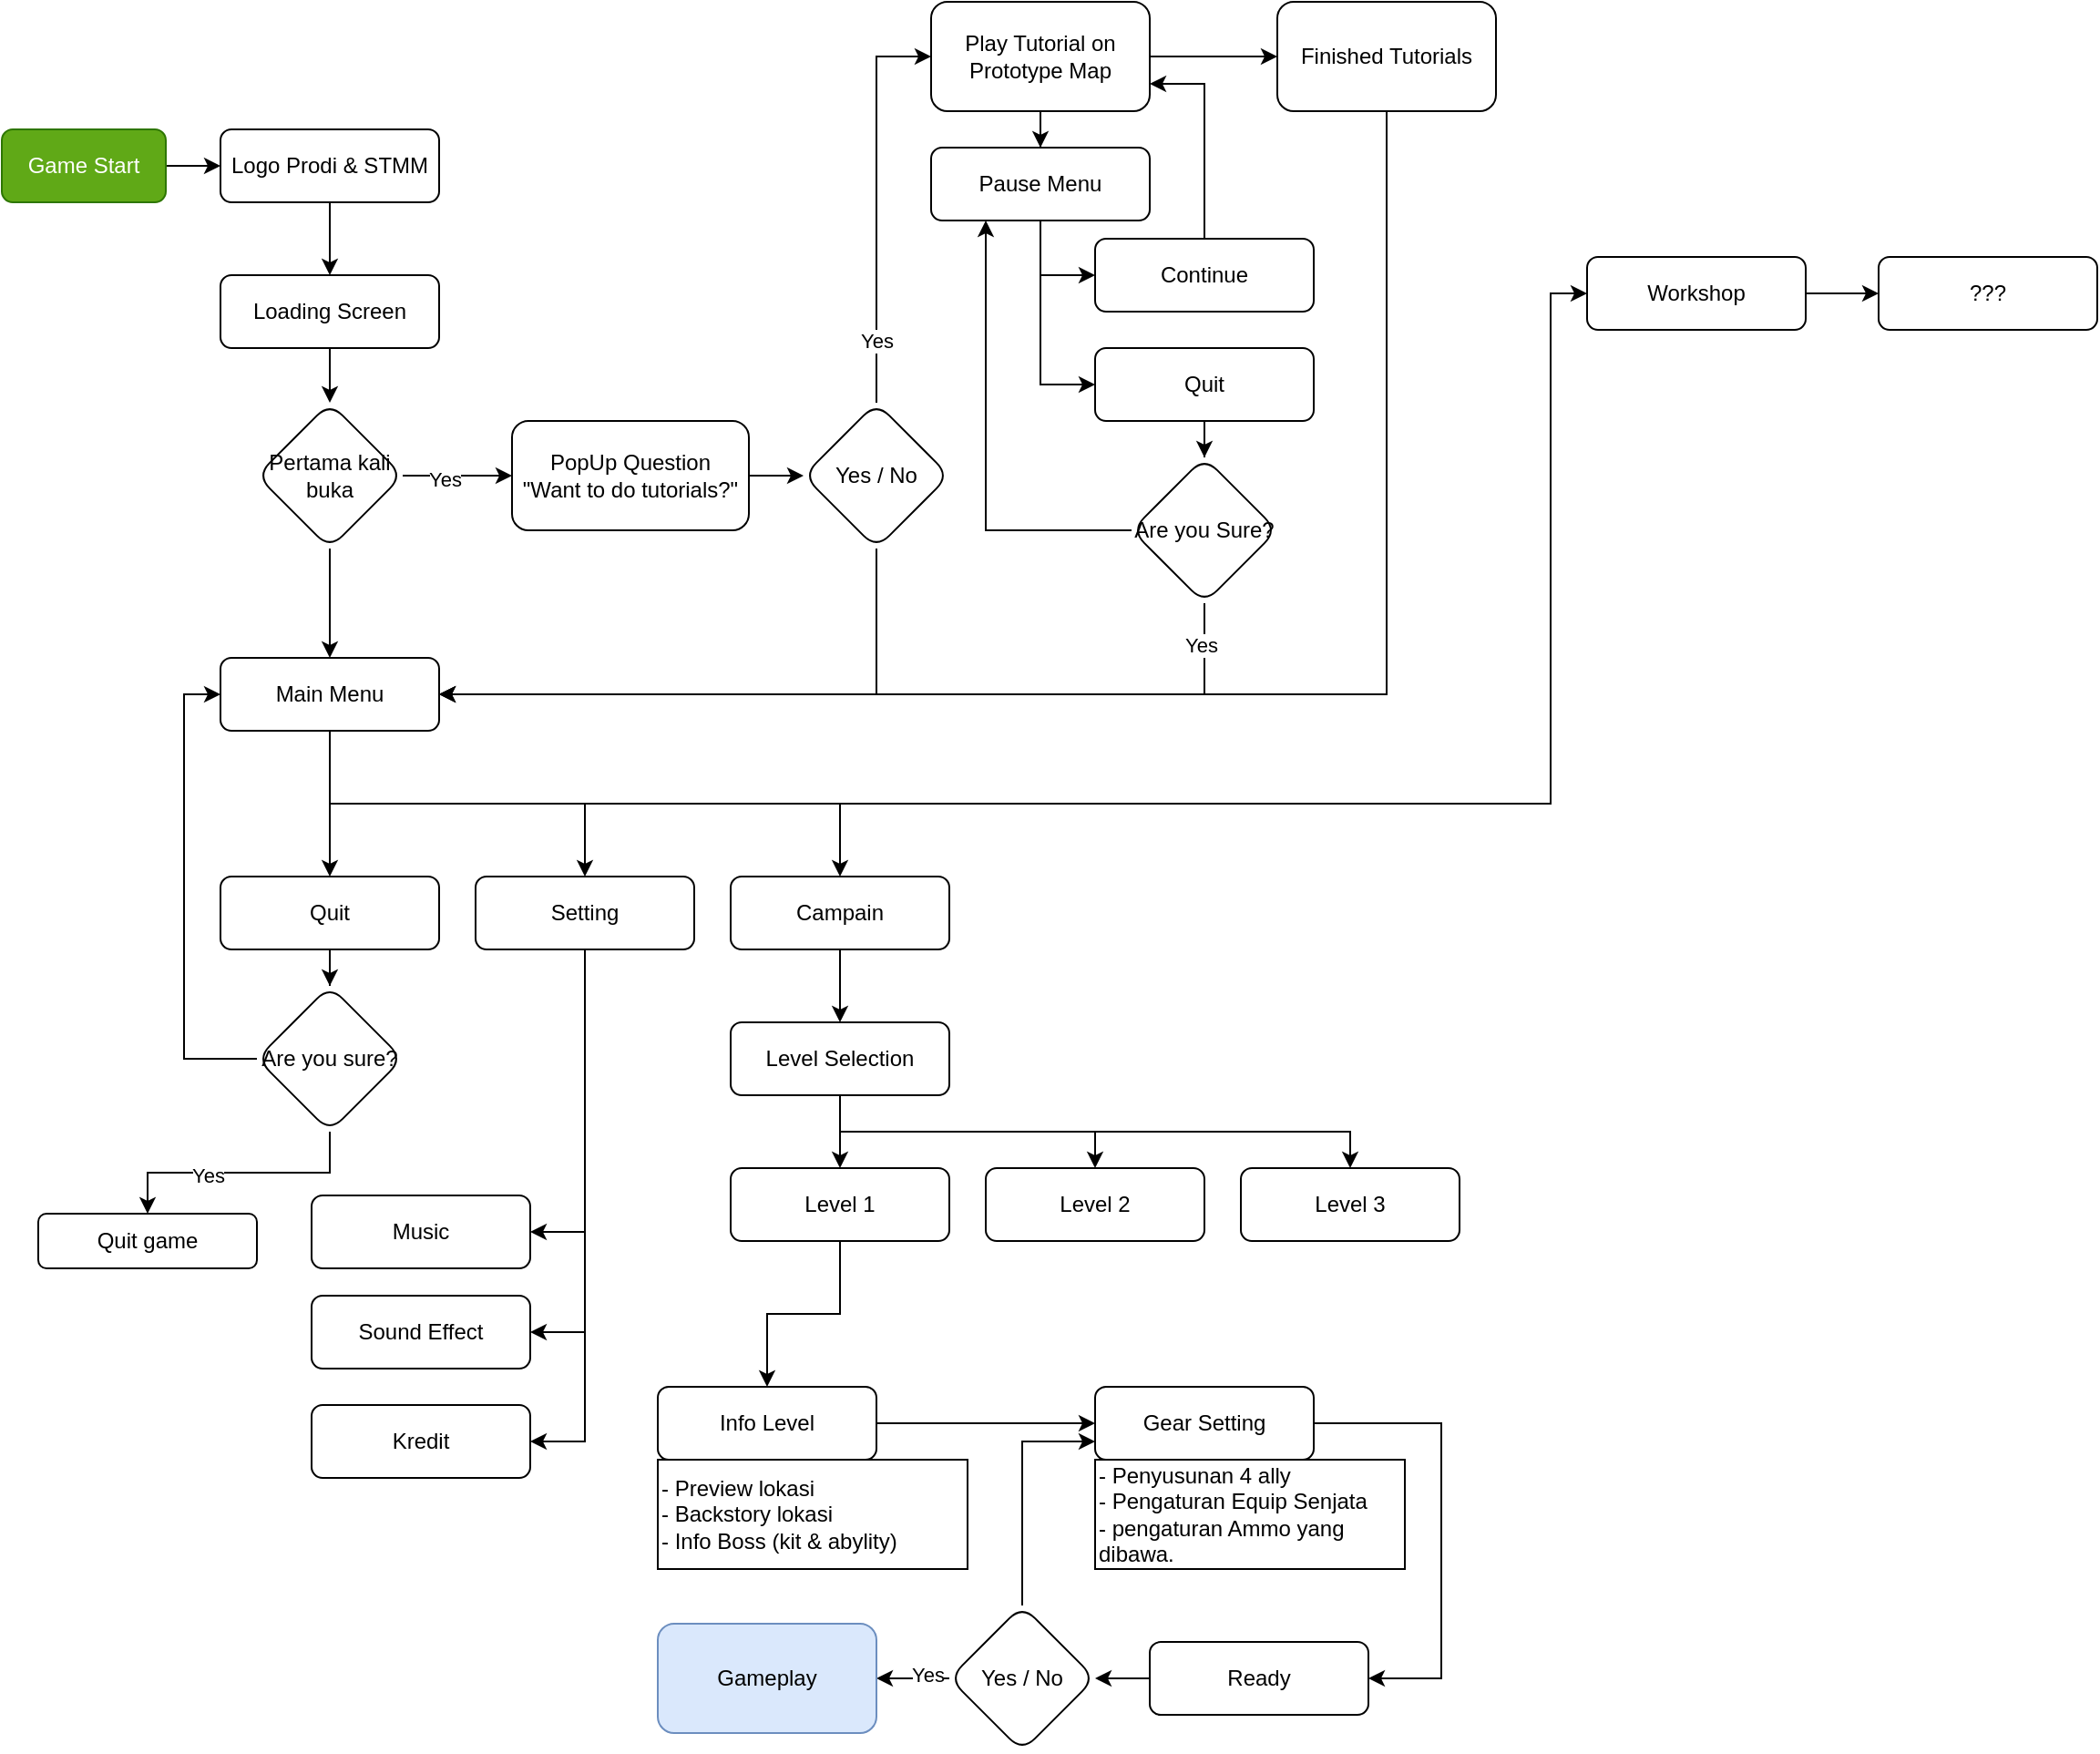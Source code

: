 <mxfile version="21.6.5" type="github">
  <diagram id="C5RBs43oDa-KdzZeNtuy" name="Page-1">
    <mxGraphModel dx="880" dy="462" grid="1" gridSize="10" guides="1" tooltips="1" connect="1" arrows="1" fold="1" page="1" pageScale="1" pageWidth="827" pageHeight="1169" math="0" shadow="0">
      <root>
        <mxCell id="WIyWlLk6GJQsqaUBKTNV-0" />
        <mxCell id="WIyWlLk6GJQsqaUBKTNV-1" parent="WIyWlLk6GJQsqaUBKTNV-0" />
        <mxCell id="AFjkLE0SlQJJLJoKXEfr-59" value="" style="edgeStyle=orthogonalEdgeStyle;rounded=0;orthogonalLoop=1;jettySize=auto;html=1;" edge="1" parent="WIyWlLk6GJQsqaUBKTNV-1" source="WIyWlLk6GJQsqaUBKTNV-3" target="AFjkLE0SlQJJLJoKXEfr-1">
          <mxGeometry relative="1" as="geometry" />
        </mxCell>
        <mxCell id="WIyWlLk6GJQsqaUBKTNV-3" value="Game Start&lt;br&gt;" style="rounded=1;whiteSpace=wrap;html=1;fontSize=12;glass=0;strokeWidth=1;shadow=0;fillColor=#60a917;strokeColor=#2D7600;fontColor=#ffffff;" parent="WIyWlLk6GJQsqaUBKTNV-1" vertex="1">
          <mxGeometry y="90" width="90" height="40" as="geometry" />
        </mxCell>
        <mxCell id="AFjkLE0SlQJJLJoKXEfr-4" value="" style="edgeStyle=orthogonalEdgeStyle;rounded=0;orthogonalLoop=1;jettySize=auto;html=1;" edge="1" parent="WIyWlLk6GJQsqaUBKTNV-1" source="AFjkLE0SlQJJLJoKXEfr-1" target="AFjkLE0SlQJJLJoKXEfr-3">
          <mxGeometry relative="1" as="geometry" />
        </mxCell>
        <mxCell id="AFjkLE0SlQJJLJoKXEfr-1" value="Logo Prodi &amp;amp; STMM" style="rounded=1;whiteSpace=wrap;html=1;fontSize=12;glass=0;strokeWidth=1;shadow=0;" vertex="1" parent="WIyWlLk6GJQsqaUBKTNV-1">
          <mxGeometry x="120" y="90" width="120" height="40" as="geometry" />
        </mxCell>
        <mxCell id="AFjkLE0SlQJJLJoKXEfr-58" value="" style="edgeStyle=orthogonalEdgeStyle;rounded=0;orthogonalLoop=1;jettySize=auto;html=1;" edge="1" parent="WIyWlLk6GJQsqaUBKTNV-1" source="AFjkLE0SlQJJLJoKXEfr-3" target="AFjkLE0SlQJJLJoKXEfr-57">
          <mxGeometry relative="1" as="geometry" />
        </mxCell>
        <mxCell id="AFjkLE0SlQJJLJoKXEfr-3" value="Loading Screen" style="rounded=1;whiteSpace=wrap;html=1;fontSize=12;glass=0;strokeWidth=1;shadow=0;" vertex="1" parent="WIyWlLk6GJQsqaUBKTNV-1">
          <mxGeometry x="120" y="170" width="120" height="40" as="geometry" />
        </mxCell>
        <mxCell id="AFjkLE0SlQJJLJoKXEfr-23" style="edgeStyle=orthogonalEdgeStyle;rounded=0;orthogonalLoop=1;jettySize=auto;html=1;exitX=0.5;exitY=1;exitDx=0;exitDy=0;" edge="1" parent="WIyWlLk6GJQsqaUBKTNV-1" source="AFjkLE0SlQJJLJoKXEfr-5" target="AFjkLE0SlQJJLJoKXEfr-10">
          <mxGeometry relative="1" as="geometry" />
        </mxCell>
        <mxCell id="AFjkLE0SlQJJLJoKXEfr-24" style="edgeStyle=orthogonalEdgeStyle;rounded=0;orthogonalLoop=1;jettySize=auto;html=1;exitX=0.5;exitY=1;exitDx=0;exitDy=0;" edge="1" parent="WIyWlLk6GJQsqaUBKTNV-1" source="AFjkLE0SlQJJLJoKXEfr-5" target="AFjkLE0SlQJJLJoKXEfr-7">
          <mxGeometry relative="1" as="geometry" />
        </mxCell>
        <mxCell id="AFjkLE0SlQJJLJoKXEfr-25" style="edgeStyle=orthogonalEdgeStyle;rounded=0;orthogonalLoop=1;jettySize=auto;html=1;exitX=0.5;exitY=1;exitDx=0;exitDy=0;entryX=0.5;entryY=0;entryDx=0;entryDy=0;" edge="1" parent="WIyWlLk6GJQsqaUBKTNV-1" source="AFjkLE0SlQJJLJoKXEfr-5" target="AFjkLE0SlQJJLJoKXEfr-9">
          <mxGeometry relative="1" as="geometry" />
        </mxCell>
        <mxCell id="AFjkLE0SlQJJLJoKXEfr-103" style="edgeStyle=orthogonalEdgeStyle;rounded=0;orthogonalLoop=1;jettySize=auto;html=1;exitX=0.5;exitY=1;exitDx=0;exitDy=0;entryX=0;entryY=0.5;entryDx=0;entryDy=0;" edge="1" parent="WIyWlLk6GJQsqaUBKTNV-1" source="AFjkLE0SlQJJLJoKXEfr-5" target="AFjkLE0SlQJJLJoKXEfr-46">
          <mxGeometry relative="1" as="geometry">
            <Array as="points">
              <mxPoint x="180" y="460" />
              <mxPoint x="850" y="460" />
              <mxPoint x="850" y="180" />
            </Array>
          </mxGeometry>
        </mxCell>
        <mxCell id="AFjkLE0SlQJJLJoKXEfr-5" value="Main Menu" style="rounded=1;whiteSpace=wrap;html=1;fontSize=12;glass=0;strokeWidth=1;shadow=0;" vertex="1" parent="WIyWlLk6GJQsqaUBKTNV-1">
          <mxGeometry x="120" y="380" width="120" height="40" as="geometry" />
        </mxCell>
        <mxCell id="AFjkLE0SlQJJLJoKXEfr-35" value="" style="edgeStyle=orthogonalEdgeStyle;rounded=0;orthogonalLoop=1;jettySize=auto;html=1;entryX=1;entryY=0.5;entryDx=0;entryDy=0;" edge="1" parent="WIyWlLk6GJQsqaUBKTNV-1" source="AFjkLE0SlQJJLJoKXEfr-7" target="AFjkLE0SlQJJLJoKXEfr-34">
          <mxGeometry relative="1" as="geometry" />
        </mxCell>
        <mxCell id="AFjkLE0SlQJJLJoKXEfr-38" style="edgeStyle=orthogonalEdgeStyle;rounded=0;orthogonalLoop=1;jettySize=auto;html=1;exitX=0.5;exitY=1;exitDx=0;exitDy=0;entryX=1;entryY=0.5;entryDx=0;entryDy=0;" edge="1" parent="WIyWlLk6GJQsqaUBKTNV-1" source="AFjkLE0SlQJJLJoKXEfr-7" target="AFjkLE0SlQJJLJoKXEfr-36">
          <mxGeometry relative="1" as="geometry" />
        </mxCell>
        <mxCell id="AFjkLE0SlQJJLJoKXEfr-39" style="edgeStyle=orthogonalEdgeStyle;rounded=0;orthogonalLoop=1;jettySize=auto;html=1;exitX=0.5;exitY=1;exitDx=0;exitDy=0;entryX=1;entryY=0.5;entryDx=0;entryDy=0;" edge="1" parent="WIyWlLk6GJQsqaUBKTNV-1" source="AFjkLE0SlQJJLJoKXEfr-7" target="AFjkLE0SlQJJLJoKXEfr-37">
          <mxGeometry relative="1" as="geometry" />
        </mxCell>
        <mxCell id="AFjkLE0SlQJJLJoKXEfr-7" value="Setting" style="rounded=1;whiteSpace=wrap;html=1;fontSize=12;glass=0;strokeWidth=1;shadow=0;" vertex="1" parent="WIyWlLk6GJQsqaUBKTNV-1">
          <mxGeometry x="260" y="500" width="120" height="40" as="geometry" />
        </mxCell>
        <mxCell id="AFjkLE0SlQJJLJoKXEfr-12" value="" style="edgeStyle=orthogonalEdgeStyle;rounded=0;orthogonalLoop=1;jettySize=auto;html=1;" edge="1" parent="WIyWlLk6GJQsqaUBKTNV-1" source="AFjkLE0SlQJJLJoKXEfr-9" target="AFjkLE0SlQJJLJoKXEfr-11">
          <mxGeometry relative="1" as="geometry" />
        </mxCell>
        <mxCell id="AFjkLE0SlQJJLJoKXEfr-9" value="Campain" style="rounded=1;whiteSpace=wrap;html=1;fontSize=12;glass=0;strokeWidth=1;shadow=0;" vertex="1" parent="WIyWlLk6GJQsqaUBKTNV-1">
          <mxGeometry x="400" y="500" width="120" height="40" as="geometry" />
        </mxCell>
        <mxCell id="AFjkLE0SlQJJLJoKXEfr-18" value="" style="edgeStyle=orthogonalEdgeStyle;rounded=0;orthogonalLoop=1;jettySize=auto;html=1;" edge="1" parent="WIyWlLk6GJQsqaUBKTNV-1" source="AFjkLE0SlQJJLJoKXEfr-10" target="AFjkLE0SlQJJLJoKXEfr-17">
          <mxGeometry relative="1" as="geometry" />
        </mxCell>
        <mxCell id="AFjkLE0SlQJJLJoKXEfr-10" value="Quit" style="rounded=1;whiteSpace=wrap;html=1;fontSize=12;glass=0;strokeWidth=1;shadow=0;" vertex="1" parent="WIyWlLk6GJQsqaUBKTNV-1">
          <mxGeometry x="120" y="500" width="120" height="40" as="geometry" />
        </mxCell>
        <mxCell id="AFjkLE0SlQJJLJoKXEfr-14" value="" style="edgeStyle=orthogonalEdgeStyle;rounded=0;orthogonalLoop=1;jettySize=auto;html=1;" edge="1" parent="WIyWlLk6GJQsqaUBKTNV-1" source="AFjkLE0SlQJJLJoKXEfr-11" target="AFjkLE0SlQJJLJoKXEfr-13">
          <mxGeometry relative="1" as="geometry" />
        </mxCell>
        <mxCell id="AFjkLE0SlQJJLJoKXEfr-41" style="edgeStyle=orthogonalEdgeStyle;rounded=0;orthogonalLoop=1;jettySize=auto;html=1;exitX=0.5;exitY=1;exitDx=0;exitDy=0;entryX=0.5;entryY=0;entryDx=0;entryDy=0;" edge="1" parent="WIyWlLk6GJQsqaUBKTNV-1" source="AFjkLE0SlQJJLJoKXEfr-11" target="AFjkLE0SlQJJLJoKXEfr-40">
          <mxGeometry relative="1" as="geometry" />
        </mxCell>
        <mxCell id="AFjkLE0SlQJJLJoKXEfr-43" style="edgeStyle=orthogonalEdgeStyle;rounded=0;orthogonalLoop=1;jettySize=auto;html=1;exitX=0.5;exitY=1;exitDx=0;exitDy=0;entryX=0.5;entryY=0;entryDx=0;entryDy=0;" edge="1" parent="WIyWlLk6GJQsqaUBKTNV-1" source="AFjkLE0SlQJJLJoKXEfr-11" target="AFjkLE0SlQJJLJoKXEfr-42">
          <mxGeometry relative="1" as="geometry" />
        </mxCell>
        <mxCell id="AFjkLE0SlQJJLJoKXEfr-11" value="Level Selection" style="rounded=1;whiteSpace=wrap;html=1;fontSize=12;glass=0;strokeWidth=1;shadow=0;" vertex="1" parent="WIyWlLk6GJQsqaUBKTNV-1">
          <mxGeometry x="400" y="580" width="120" height="40" as="geometry" />
        </mxCell>
        <mxCell id="AFjkLE0SlQJJLJoKXEfr-16" value="" style="edgeStyle=orthogonalEdgeStyle;rounded=0;orthogonalLoop=1;jettySize=auto;html=1;" edge="1" parent="WIyWlLk6GJQsqaUBKTNV-1" source="AFjkLE0SlQJJLJoKXEfr-13" target="AFjkLE0SlQJJLJoKXEfr-15">
          <mxGeometry relative="1" as="geometry" />
        </mxCell>
        <mxCell id="AFjkLE0SlQJJLJoKXEfr-13" value="Level 1" style="rounded=1;whiteSpace=wrap;html=1;fontSize=12;glass=0;strokeWidth=1;shadow=0;" vertex="1" parent="WIyWlLk6GJQsqaUBKTNV-1">
          <mxGeometry x="400" y="660" width="120" height="40" as="geometry" />
        </mxCell>
        <mxCell id="AFjkLE0SlQJJLJoKXEfr-55" style="edgeStyle=orthogonalEdgeStyle;rounded=0;orthogonalLoop=1;jettySize=auto;html=1;exitX=1;exitY=0.5;exitDx=0;exitDy=0;" edge="1" parent="WIyWlLk6GJQsqaUBKTNV-1" source="AFjkLE0SlQJJLJoKXEfr-15" target="AFjkLE0SlQJJLJoKXEfr-54">
          <mxGeometry relative="1" as="geometry" />
        </mxCell>
        <mxCell id="AFjkLE0SlQJJLJoKXEfr-15" value="Info Level" style="rounded=1;whiteSpace=wrap;html=1;fontSize=12;glass=0;strokeWidth=1;shadow=0;" vertex="1" parent="WIyWlLk6GJQsqaUBKTNV-1">
          <mxGeometry x="360" y="780" width="120" height="40" as="geometry" />
        </mxCell>
        <mxCell id="AFjkLE0SlQJJLJoKXEfr-20" value="" style="edgeStyle=orthogonalEdgeStyle;rounded=0;orthogonalLoop=1;jettySize=auto;html=1;" edge="1" parent="WIyWlLk6GJQsqaUBKTNV-1" source="AFjkLE0SlQJJLJoKXEfr-17" target="AFjkLE0SlQJJLJoKXEfr-19">
          <mxGeometry relative="1" as="geometry" />
        </mxCell>
        <mxCell id="AFjkLE0SlQJJLJoKXEfr-21" value="Yes" style="edgeLabel;html=1;align=center;verticalAlign=middle;resizable=0;points=[];" vertex="1" connectable="0" parent="AFjkLE0SlQJJLJoKXEfr-20">
          <mxGeometry x="0.24" y="1" relative="1" as="geometry">
            <mxPoint as="offset" />
          </mxGeometry>
        </mxCell>
        <mxCell id="AFjkLE0SlQJJLJoKXEfr-22" style="edgeStyle=orthogonalEdgeStyle;rounded=0;orthogonalLoop=1;jettySize=auto;html=1;exitX=0;exitY=0.5;exitDx=0;exitDy=0;entryX=0;entryY=0.5;entryDx=0;entryDy=0;" edge="1" parent="WIyWlLk6GJQsqaUBKTNV-1" source="AFjkLE0SlQJJLJoKXEfr-17" target="AFjkLE0SlQJJLJoKXEfr-5">
          <mxGeometry relative="1" as="geometry" />
        </mxCell>
        <mxCell id="AFjkLE0SlQJJLJoKXEfr-17" value="Are you sure?&lt;br&gt;" style="rhombus;whiteSpace=wrap;html=1;rounded=1;glass=0;strokeWidth=1;shadow=0;" vertex="1" parent="WIyWlLk6GJQsqaUBKTNV-1">
          <mxGeometry x="140" y="560" width="80" height="80" as="geometry" />
        </mxCell>
        <mxCell id="AFjkLE0SlQJJLJoKXEfr-19" value="Quit game" style="whiteSpace=wrap;html=1;rounded=1;glass=0;strokeWidth=1;shadow=0;" vertex="1" parent="WIyWlLk6GJQsqaUBKTNV-1">
          <mxGeometry x="20" y="685" width="120" height="30" as="geometry" />
        </mxCell>
        <mxCell id="AFjkLE0SlQJJLJoKXEfr-34" value="Music" style="rounded=1;whiteSpace=wrap;html=1;fontSize=12;glass=0;strokeWidth=1;shadow=0;" vertex="1" parent="WIyWlLk6GJQsqaUBKTNV-1">
          <mxGeometry x="170" y="675" width="120" height="40" as="geometry" />
        </mxCell>
        <mxCell id="AFjkLE0SlQJJLJoKXEfr-36" value="Sound Effect" style="rounded=1;whiteSpace=wrap;html=1;fontSize=12;glass=0;strokeWidth=1;shadow=0;" vertex="1" parent="WIyWlLk6GJQsqaUBKTNV-1">
          <mxGeometry x="170" y="730" width="120" height="40" as="geometry" />
        </mxCell>
        <mxCell id="AFjkLE0SlQJJLJoKXEfr-37" value="Kredit" style="rounded=1;whiteSpace=wrap;html=1;fontSize=12;glass=0;strokeWidth=1;shadow=0;" vertex="1" parent="WIyWlLk6GJQsqaUBKTNV-1">
          <mxGeometry x="170" y="790" width="120" height="40" as="geometry" />
        </mxCell>
        <mxCell id="AFjkLE0SlQJJLJoKXEfr-40" value="Level 2" style="rounded=1;whiteSpace=wrap;html=1;fontSize=12;glass=0;strokeWidth=1;shadow=0;" vertex="1" parent="WIyWlLk6GJQsqaUBKTNV-1">
          <mxGeometry x="540" y="660" width="120" height="40" as="geometry" />
        </mxCell>
        <mxCell id="AFjkLE0SlQJJLJoKXEfr-42" value="Level 3" style="rounded=1;whiteSpace=wrap;html=1;fontSize=12;glass=0;strokeWidth=1;shadow=0;" vertex="1" parent="WIyWlLk6GJQsqaUBKTNV-1">
          <mxGeometry x="680" y="660" width="120" height="40" as="geometry" />
        </mxCell>
        <mxCell id="AFjkLE0SlQJJLJoKXEfr-105" value="" style="edgeStyle=orthogonalEdgeStyle;rounded=0;orthogonalLoop=1;jettySize=auto;html=1;" edge="1" parent="WIyWlLk6GJQsqaUBKTNV-1" source="AFjkLE0SlQJJLJoKXEfr-46" target="AFjkLE0SlQJJLJoKXEfr-104">
          <mxGeometry relative="1" as="geometry" />
        </mxCell>
        <mxCell id="AFjkLE0SlQJJLJoKXEfr-46" value="Workshop" style="rounded=1;whiteSpace=wrap;html=1;fontSize=12;glass=0;strokeWidth=1;shadow=0;" vertex="1" parent="WIyWlLk6GJQsqaUBKTNV-1">
          <mxGeometry x="870" y="160" width="120" height="40" as="geometry" />
        </mxCell>
        <mxCell id="AFjkLE0SlQJJLJoKXEfr-51" value="- Preview lokasi&amp;nbsp;&lt;br&gt;- Backstory lokasi&lt;br&gt;- Info Boss (kit &amp;amp; abylity)" style="rounded=0;whiteSpace=wrap;html=1;align=left;" vertex="1" parent="WIyWlLk6GJQsqaUBKTNV-1">
          <mxGeometry x="360" y="820" width="170" height="60" as="geometry" />
        </mxCell>
        <mxCell id="AFjkLE0SlQJJLJoKXEfr-96" style="edgeStyle=orthogonalEdgeStyle;rounded=0;orthogonalLoop=1;jettySize=auto;html=1;exitX=1;exitY=0.5;exitDx=0;exitDy=0;entryX=1;entryY=0.5;entryDx=0;entryDy=0;" edge="1" parent="WIyWlLk6GJQsqaUBKTNV-1" source="AFjkLE0SlQJJLJoKXEfr-54" target="AFjkLE0SlQJJLJoKXEfr-95">
          <mxGeometry relative="1" as="geometry">
            <Array as="points">
              <mxPoint x="790" y="800" />
              <mxPoint x="790" y="940" />
            </Array>
          </mxGeometry>
        </mxCell>
        <mxCell id="AFjkLE0SlQJJLJoKXEfr-54" value="Gear Setting" style="rounded=1;whiteSpace=wrap;html=1;fontSize=12;glass=0;strokeWidth=1;shadow=0;" vertex="1" parent="WIyWlLk6GJQsqaUBKTNV-1">
          <mxGeometry x="600" y="780" width="120" height="40" as="geometry" />
        </mxCell>
        <mxCell id="AFjkLE0SlQJJLJoKXEfr-56" value="- Penyusunan 4 ally&lt;br&gt;- Pengaturan Equip Senjata&lt;br&gt;- pengaturan Ammo yang dibawa." style="rounded=0;whiteSpace=wrap;html=1;align=left;" vertex="1" parent="WIyWlLk6GJQsqaUBKTNV-1">
          <mxGeometry x="600" y="820" width="170" height="60" as="geometry" />
        </mxCell>
        <mxCell id="AFjkLE0SlQJJLJoKXEfr-60" value="" style="edgeStyle=orthogonalEdgeStyle;rounded=0;orthogonalLoop=1;jettySize=auto;html=1;" edge="1" parent="WIyWlLk6GJQsqaUBKTNV-1" source="AFjkLE0SlQJJLJoKXEfr-57" target="AFjkLE0SlQJJLJoKXEfr-5">
          <mxGeometry relative="1" as="geometry" />
        </mxCell>
        <mxCell id="AFjkLE0SlQJJLJoKXEfr-62" value="" style="edgeStyle=orthogonalEdgeStyle;rounded=0;orthogonalLoop=1;jettySize=auto;html=1;" edge="1" parent="WIyWlLk6GJQsqaUBKTNV-1" source="AFjkLE0SlQJJLJoKXEfr-57" target="AFjkLE0SlQJJLJoKXEfr-61">
          <mxGeometry relative="1" as="geometry" />
        </mxCell>
        <mxCell id="AFjkLE0SlQJJLJoKXEfr-63" value="Yes" style="edgeLabel;html=1;align=center;verticalAlign=middle;resizable=0;points=[];" vertex="1" connectable="0" parent="AFjkLE0SlQJJLJoKXEfr-62">
          <mxGeometry x="-0.233" y="-2" relative="1" as="geometry">
            <mxPoint as="offset" />
          </mxGeometry>
        </mxCell>
        <mxCell id="AFjkLE0SlQJJLJoKXEfr-57" value="Pertama kali buka" style="rhombus;whiteSpace=wrap;html=1;rounded=1;glass=0;strokeWidth=1;shadow=0;" vertex="1" parent="WIyWlLk6GJQsqaUBKTNV-1">
          <mxGeometry x="140" y="240" width="80" height="80" as="geometry" />
        </mxCell>
        <mxCell id="AFjkLE0SlQJJLJoKXEfr-65" value="" style="edgeStyle=orthogonalEdgeStyle;rounded=0;orthogonalLoop=1;jettySize=auto;html=1;" edge="1" parent="WIyWlLk6GJQsqaUBKTNV-1" source="AFjkLE0SlQJJLJoKXEfr-61" target="AFjkLE0SlQJJLJoKXEfr-64">
          <mxGeometry relative="1" as="geometry" />
        </mxCell>
        <mxCell id="AFjkLE0SlQJJLJoKXEfr-61" value="PopUp Question&lt;br&gt;&quot;Want to do tutorials?&lt;span style=&quot;background-color: initial;&quot;&gt;&quot;&lt;/span&gt;" style="whiteSpace=wrap;html=1;rounded=1;glass=0;strokeWidth=1;shadow=0;" vertex="1" parent="WIyWlLk6GJQsqaUBKTNV-1">
          <mxGeometry x="280" y="250" width="130" height="60" as="geometry" />
        </mxCell>
        <mxCell id="AFjkLE0SlQJJLJoKXEfr-66" style="edgeStyle=orthogonalEdgeStyle;rounded=0;orthogonalLoop=1;jettySize=auto;html=1;exitX=0.5;exitY=1;exitDx=0;exitDy=0;entryX=1;entryY=0.5;entryDx=0;entryDy=0;" edge="1" parent="WIyWlLk6GJQsqaUBKTNV-1" source="AFjkLE0SlQJJLJoKXEfr-64" target="AFjkLE0SlQJJLJoKXEfr-5">
          <mxGeometry relative="1" as="geometry" />
        </mxCell>
        <mxCell id="AFjkLE0SlQJJLJoKXEfr-73" style="edgeStyle=orthogonalEdgeStyle;rounded=0;orthogonalLoop=1;jettySize=auto;html=1;exitX=0.5;exitY=0;exitDx=0;exitDy=0;entryX=0;entryY=0.5;entryDx=0;entryDy=0;" edge="1" parent="WIyWlLk6GJQsqaUBKTNV-1" source="AFjkLE0SlQJJLJoKXEfr-64" target="AFjkLE0SlQJJLJoKXEfr-67">
          <mxGeometry relative="1" as="geometry" />
        </mxCell>
        <mxCell id="AFjkLE0SlQJJLJoKXEfr-74" value="Yes" style="edgeLabel;html=1;align=center;verticalAlign=middle;resizable=0;points=[];" vertex="1" connectable="0" parent="AFjkLE0SlQJJLJoKXEfr-73">
          <mxGeometry x="-0.685" relative="1" as="geometry">
            <mxPoint as="offset" />
          </mxGeometry>
        </mxCell>
        <mxCell id="AFjkLE0SlQJJLJoKXEfr-64" value="Yes / No" style="rhombus;whiteSpace=wrap;html=1;rounded=1;glass=0;strokeWidth=1;shadow=0;" vertex="1" parent="WIyWlLk6GJQsqaUBKTNV-1">
          <mxGeometry x="440" y="240" width="80" height="80" as="geometry" />
        </mxCell>
        <mxCell id="AFjkLE0SlQJJLJoKXEfr-78" value="" style="edgeStyle=orthogonalEdgeStyle;rounded=0;orthogonalLoop=1;jettySize=auto;html=1;" edge="1" parent="WIyWlLk6GJQsqaUBKTNV-1" source="AFjkLE0SlQJJLJoKXEfr-67" target="AFjkLE0SlQJJLJoKXEfr-77">
          <mxGeometry relative="1" as="geometry" />
        </mxCell>
        <mxCell id="AFjkLE0SlQJJLJoKXEfr-81" value="" style="edgeStyle=orthogonalEdgeStyle;rounded=0;orthogonalLoop=1;jettySize=auto;html=1;" edge="1" parent="WIyWlLk6GJQsqaUBKTNV-1" source="AFjkLE0SlQJJLJoKXEfr-67" target="AFjkLE0SlQJJLJoKXEfr-80">
          <mxGeometry relative="1" as="geometry" />
        </mxCell>
        <mxCell id="AFjkLE0SlQJJLJoKXEfr-67" value="Play Tutorial on Prototype Map" style="whiteSpace=wrap;html=1;rounded=1;glass=0;strokeWidth=1;shadow=0;" vertex="1" parent="WIyWlLk6GJQsqaUBKTNV-1">
          <mxGeometry x="510" y="20" width="120" height="60" as="geometry" />
        </mxCell>
        <mxCell id="AFjkLE0SlQJJLJoKXEfr-79" style="edgeStyle=orthogonalEdgeStyle;rounded=0;orthogonalLoop=1;jettySize=auto;html=1;exitX=0.5;exitY=1;exitDx=0;exitDy=0;entryX=1;entryY=0.5;entryDx=0;entryDy=0;" edge="1" parent="WIyWlLk6GJQsqaUBKTNV-1" source="AFjkLE0SlQJJLJoKXEfr-77" target="AFjkLE0SlQJJLJoKXEfr-5">
          <mxGeometry relative="1" as="geometry" />
        </mxCell>
        <mxCell id="AFjkLE0SlQJJLJoKXEfr-77" value="Finished Tutorials" style="whiteSpace=wrap;html=1;rounded=1;glass=0;strokeWidth=1;shadow=0;" vertex="1" parent="WIyWlLk6GJQsqaUBKTNV-1">
          <mxGeometry x="700" y="20" width="120" height="60" as="geometry" />
        </mxCell>
        <mxCell id="AFjkLE0SlQJJLJoKXEfr-84" style="edgeStyle=orthogonalEdgeStyle;rounded=0;orthogonalLoop=1;jettySize=auto;html=1;exitX=0.5;exitY=1;exitDx=0;exitDy=0;entryX=0;entryY=0.5;entryDx=0;entryDy=0;" edge="1" parent="WIyWlLk6GJQsqaUBKTNV-1" source="AFjkLE0SlQJJLJoKXEfr-80" target="AFjkLE0SlQJJLJoKXEfr-82">
          <mxGeometry relative="1" as="geometry" />
        </mxCell>
        <mxCell id="AFjkLE0SlQJJLJoKXEfr-86" style="edgeStyle=orthogonalEdgeStyle;rounded=0;orthogonalLoop=1;jettySize=auto;html=1;exitX=0.5;exitY=1;exitDx=0;exitDy=0;entryX=0;entryY=0.5;entryDx=0;entryDy=0;" edge="1" parent="WIyWlLk6GJQsqaUBKTNV-1" source="AFjkLE0SlQJJLJoKXEfr-80" target="AFjkLE0SlQJJLJoKXEfr-85">
          <mxGeometry relative="1" as="geometry" />
        </mxCell>
        <mxCell id="AFjkLE0SlQJJLJoKXEfr-80" value="Pause Menu" style="whiteSpace=wrap;html=1;rounded=1;glass=0;strokeWidth=1;shadow=0;" vertex="1" parent="WIyWlLk6GJQsqaUBKTNV-1">
          <mxGeometry x="510" y="100" width="120" height="40" as="geometry" />
        </mxCell>
        <mxCell id="AFjkLE0SlQJJLJoKXEfr-88" style="edgeStyle=orthogonalEdgeStyle;rounded=0;orthogonalLoop=1;jettySize=auto;html=1;exitX=0.5;exitY=0;exitDx=0;exitDy=0;entryX=1;entryY=0.75;entryDx=0;entryDy=0;" edge="1" parent="WIyWlLk6GJQsqaUBKTNV-1" source="AFjkLE0SlQJJLJoKXEfr-82" target="AFjkLE0SlQJJLJoKXEfr-67">
          <mxGeometry relative="1" as="geometry" />
        </mxCell>
        <mxCell id="AFjkLE0SlQJJLJoKXEfr-82" value="Continue" style="whiteSpace=wrap;html=1;rounded=1;glass=0;strokeWidth=1;shadow=0;" vertex="1" parent="WIyWlLk6GJQsqaUBKTNV-1">
          <mxGeometry x="600" y="150" width="120" height="40" as="geometry" />
        </mxCell>
        <mxCell id="AFjkLE0SlQJJLJoKXEfr-90" value="" style="edgeStyle=orthogonalEdgeStyle;rounded=0;orthogonalLoop=1;jettySize=auto;html=1;" edge="1" parent="WIyWlLk6GJQsqaUBKTNV-1" source="AFjkLE0SlQJJLJoKXEfr-85" target="AFjkLE0SlQJJLJoKXEfr-89">
          <mxGeometry relative="1" as="geometry" />
        </mxCell>
        <mxCell id="AFjkLE0SlQJJLJoKXEfr-85" value="Quit" style="whiteSpace=wrap;html=1;rounded=1;glass=0;strokeWidth=1;shadow=0;" vertex="1" parent="WIyWlLk6GJQsqaUBKTNV-1">
          <mxGeometry x="600" y="210" width="120" height="40" as="geometry" />
        </mxCell>
        <mxCell id="AFjkLE0SlQJJLJoKXEfr-91" style="edgeStyle=orthogonalEdgeStyle;rounded=0;orthogonalLoop=1;jettySize=auto;html=1;exitX=0;exitY=0.5;exitDx=0;exitDy=0;entryX=0.25;entryY=1;entryDx=0;entryDy=0;" edge="1" parent="WIyWlLk6GJQsqaUBKTNV-1" source="AFjkLE0SlQJJLJoKXEfr-89" target="AFjkLE0SlQJJLJoKXEfr-80">
          <mxGeometry relative="1" as="geometry" />
        </mxCell>
        <mxCell id="AFjkLE0SlQJJLJoKXEfr-92" style="edgeStyle=orthogonalEdgeStyle;rounded=0;orthogonalLoop=1;jettySize=auto;html=1;exitX=0.5;exitY=1;exitDx=0;exitDy=0;entryX=1;entryY=0.5;entryDx=0;entryDy=0;" edge="1" parent="WIyWlLk6GJQsqaUBKTNV-1" source="AFjkLE0SlQJJLJoKXEfr-89" target="AFjkLE0SlQJJLJoKXEfr-5">
          <mxGeometry relative="1" as="geometry" />
        </mxCell>
        <mxCell id="AFjkLE0SlQJJLJoKXEfr-93" value="Yes" style="edgeLabel;html=1;align=center;verticalAlign=middle;resizable=0;points=[];" vertex="1" connectable="0" parent="AFjkLE0SlQJJLJoKXEfr-92">
          <mxGeometry x="-0.902" y="-2" relative="1" as="geometry">
            <mxPoint as="offset" />
          </mxGeometry>
        </mxCell>
        <mxCell id="AFjkLE0SlQJJLJoKXEfr-89" value="Are you Sure?" style="rhombus;whiteSpace=wrap;html=1;rounded=1;glass=0;strokeWidth=1;shadow=0;" vertex="1" parent="WIyWlLk6GJQsqaUBKTNV-1">
          <mxGeometry x="620" y="270" width="80" height="80" as="geometry" />
        </mxCell>
        <mxCell id="AFjkLE0SlQJJLJoKXEfr-98" value="" style="edgeStyle=orthogonalEdgeStyle;rounded=0;orthogonalLoop=1;jettySize=auto;html=1;" edge="1" parent="WIyWlLk6GJQsqaUBKTNV-1" source="AFjkLE0SlQJJLJoKXEfr-95" target="AFjkLE0SlQJJLJoKXEfr-97">
          <mxGeometry relative="1" as="geometry" />
        </mxCell>
        <mxCell id="AFjkLE0SlQJJLJoKXEfr-95" value="Ready" style="rounded=1;whiteSpace=wrap;html=1;fontSize=12;glass=0;strokeWidth=1;shadow=0;" vertex="1" parent="WIyWlLk6GJQsqaUBKTNV-1">
          <mxGeometry x="630" y="920" width="120" height="40" as="geometry" />
        </mxCell>
        <mxCell id="AFjkLE0SlQJJLJoKXEfr-99" style="edgeStyle=orthogonalEdgeStyle;rounded=0;orthogonalLoop=1;jettySize=auto;html=1;exitX=0.5;exitY=0;exitDx=0;exitDy=0;entryX=0;entryY=0.75;entryDx=0;entryDy=0;" edge="1" parent="WIyWlLk6GJQsqaUBKTNV-1" source="AFjkLE0SlQJJLJoKXEfr-97" target="AFjkLE0SlQJJLJoKXEfr-54">
          <mxGeometry relative="1" as="geometry" />
        </mxCell>
        <mxCell id="AFjkLE0SlQJJLJoKXEfr-101" value="" style="edgeStyle=orthogonalEdgeStyle;rounded=0;orthogonalLoop=1;jettySize=auto;html=1;" edge="1" parent="WIyWlLk6GJQsqaUBKTNV-1" source="AFjkLE0SlQJJLJoKXEfr-97" target="AFjkLE0SlQJJLJoKXEfr-100">
          <mxGeometry relative="1" as="geometry" />
        </mxCell>
        <mxCell id="AFjkLE0SlQJJLJoKXEfr-102" value="Yes" style="edgeLabel;html=1;align=center;verticalAlign=middle;resizable=0;points=[];" vertex="1" connectable="0" parent="AFjkLE0SlQJJLJoKXEfr-101">
          <mxGeometry x="-0.4" y="-2" relative="1" as="geometry">
            <mxPoint as="offset" />
          </mxGeometry>
        </mxCell>
        <mxCell id="AFjkLE0SlQJJLJoKXEfr-97" value="Yes / No" style="rhombus;whiteSpace=wrap;html=1;rounded=1;glass=0;strokeWidth=1;shadow=0;" vertex="1" parent="WIyWlLk6GJQsqaUBKTNV-1">
          <mxGeometry x="520" y="900" width="80" height="80" as="geometry" />
        </mxCell>
        <mxCell id="AFjkLE0SlQJJLJoKXEfr-100" value="Gameplay" style="whiteSpace=wrap;html=1;rounded=1;glass=0;strokeWidth=1;shadow=0;fillColor=#dae8fc;strokeColor=#6c8ebf;" vertex="1" parent="WIyWlLk6GJQsqaUBKTNV-1">
          <mxGeometry x="360" y="910" width="120" height="60" as="geometry" />
        </mxCell>
        <mxCell id="AFjkLE0SlQJJLJoKXEfr-104" value="???" style="rounded=1;whiteSpace=wrap;html=1;fontSize=12;glass=0;strokeWidth=1;shadow=0;" vertex="1" parent="WIyWlLk6GJQsqaUBKTNV-1">
          <mxGeometry x="1030" y="160" width="120" height="40" as="geometry" />
        </mxCell>
      </root>
    </mxGraphModel>
  </diagram>
</mxfile>

